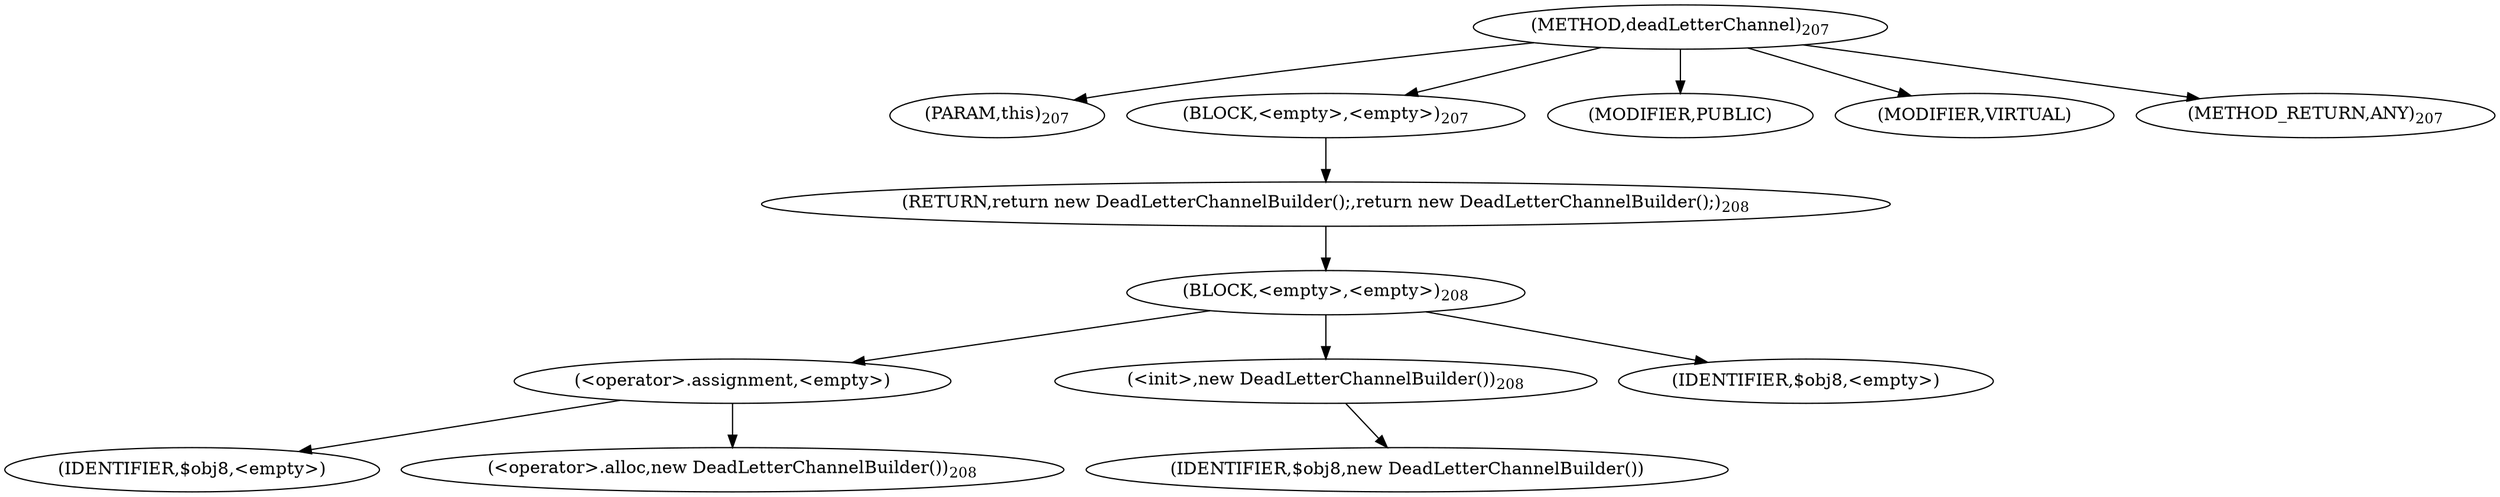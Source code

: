 digraph "deadLetterChannel" {  
"422" [label = <(METHOD,deadLetterChannel)<SUB>207</SUB>> ]
"423" [label = <(PARAM,this)<SUB>207</SUB>> ]
"424" [label = <(BLOCK,&lt;empty&gt;,&lt;empty&gt;)<SUB>207</SUB>> ]
"425" [label = <(RETURN,return new DeadLetterChannelBuilder();,return new DeadLetterChannelBuilder();)<SUB>208</SUB>> ]
"426" [label = <(BLOCK,&lt;empty&gt;,&lt;empty&gt;)<SUB>208</SUB>> ]
"427" [label = <(&lt;operator&gt;.assignment,&lt;empty&gt;)> ]
"428" [label = <(IDENTIFIER,$obj8,&lt;empty&gt;)> ]
"429" [label = <(&lt;operator&gt;.alloc,new DeadLetterChannelBuilder())<SUB>208</SUB>> ]
"430" [label = <(&lt;init&gt;,new DeadLetterChannelBuilder())<SUB>208</SUB>> ]
"431" [label = <(IDENTIFIER,$obj8,new DeadLetterChannelBuilder())> ]
"432" [label = <(IDENTIFIER,$obj8,&lt;empty&gt;)> ]
"433" [label = <(MODIFIER,PUBLIC)> ]
"434" [label = <(MODIFIER,VIRTUAL)> ]
"435" [label = <(METHOD_RETURN,ANY)<SUB>207</SUB>> ]
  "422" -> "423" 
  "422" -> "424" 
  "422" -> "433" 
  "422" -> "434" 
  "422" -> "435" 
  "424" -> "425" 
  "425" -> "426" 
  "426" -> "427" 
  "426" -> "430" 
  "426" -> "432" 
  "427" -> "428" 
  "427" -> "429" 
  "430" -> "431" 
}
